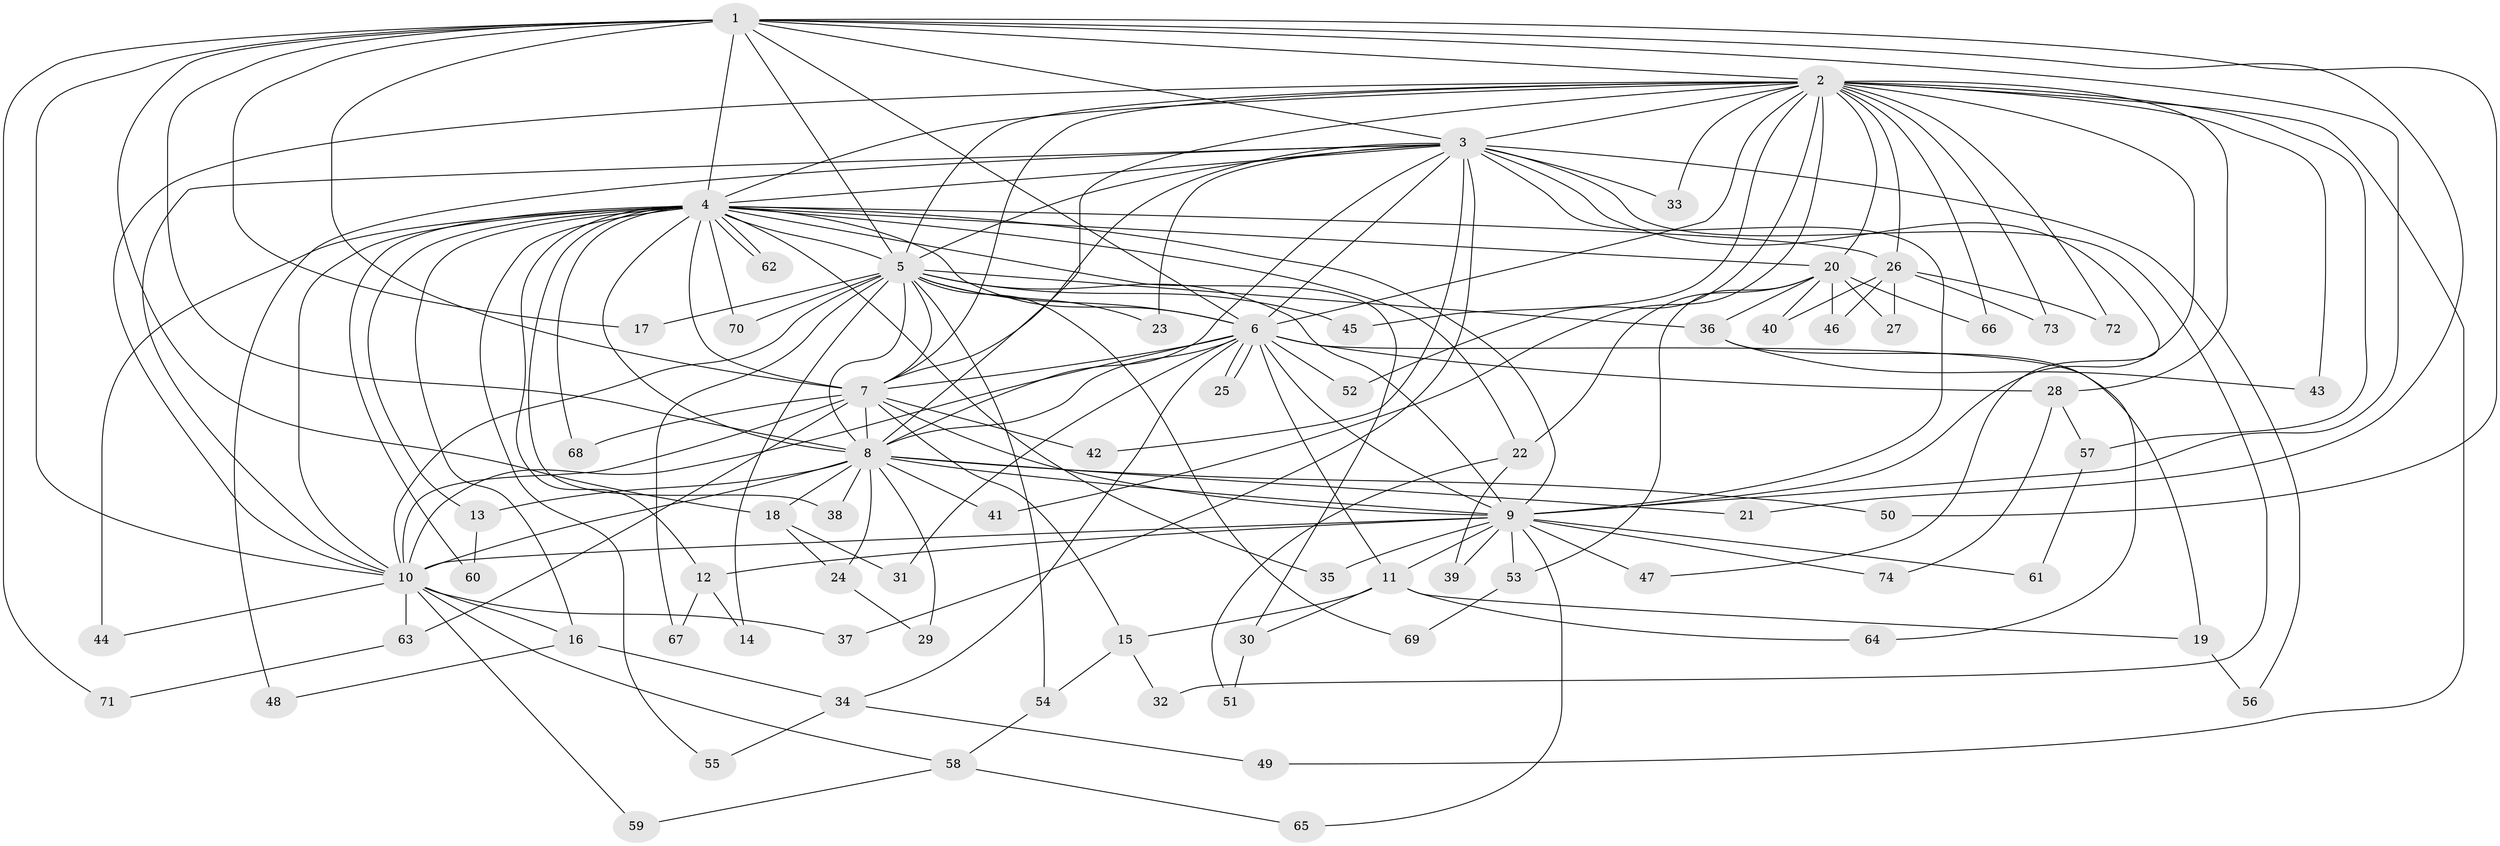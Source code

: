 // Generated by graph-tools (version 1.1) at 2025/01/03/09/25 03:01:22]
// undirected, 74 vertices, 173 edges
graph export_dot {
graph [start="1"]
  node [color=gray90,style=filled];
  1;
  2;
  3;
  4;
  5;
  6;
  7;
  8;
  9;
  10;
  11;
  12;
  13;
  14;
  15;
  16;
  17;
  18;
  19;
  20;
  21;
  22;
  23;
  24;
  25;
  26;
  27;
  28;
  29;
  30;
  31;
  32;
  33;
  34;
  35;
  36;
  37;
  38;
  39;
  40;
  41;
  42;
  43;
  44;
  45;
  46;
  47;
  48;
  49;
  50;
  51;
  52;
  53;
  54;
  55;
  56;
  57;
  58;
  59;
  60;
  61;
  62;
  63;
  64;
  65;
  66;
  67;
  68;
  69;
  70;
  71;
  72;
  73;
  74;
  1 -- 2;
  1 -- 3;
  1 -- 4;
  1 -- 5;
  1 -- 6;
  1 -- 7;
  1 -- 8;
  1 -- 9;
  1 -- 10;
  1 -- 17;
  1 -- 18;
  1 -- 21;
  1 -- 50;
  1 -- 71;
  2 -- 3;
  2 -- 4;
  2 -- 5;
  2 -- 6;
  2 -- 7;
  2 -- 8;
  2 -- 9;
  2 -- 10;
  2 -- 20;
  2 -- 26;
  2 -- 28;
  2 -- 33;
  2 -- 41;
  2 -- 43;
  2 -- 45;
  2 -- 49;
  2 -- 52;
  2 -- 57;
  2 -- 66;
  2 -- 72;
  2 -- 73;
  3 -- 4;
  3 -- 5;
  3 -- 6;
  3 -- 7;
  3 -- 8;
  3 -- 9;
  3 -- 10;
  3 -- 23;
  3 -- 32;
  3 -- 33;
  3 -- 37;
  3 -- 42;
  3 -- 47;
  3 -- 48;
  3 -- 56;
  4 -- 5;
  4 -- 6;
  4 -- 7;
  4 -- 8;
  4 -- 9;
  4 -- 10;
  4 -- 12;
  4 -- 13;
  4 -- 16;
  4 -- 20;
  4 -- 22;
  4 -- 26;
  4 -- 30;
  4 -- 35;
  4 -- 38;
  4 -- 44;
  4 -- 55;
  4 -- 60;
  4 -- 62;
  4 -- 62;
  4 -- 68;
  4 -- 70;
  5 -- 6;
  5 -- 7;
  5 -- 8;
  5 -- 9;
  5 -- 10;
  5 -- 14;
  5 -- 17;
  5 -- 23;
  5 -- 36;
  5 -- 45;
  5 -- 54;
  5 -- 67;
  5 -- 69;
  5 -- 70;
  6 -- 7;
  6 -- 8;
  6 -- 9;
  6 -- 10;
  6 -- 11;
  6 -- 19;
  6 -- 25;
  6 -- 25;
  6 -- 28;
  6 -- 31;
  6 -- 34;
  6 -- 52;
  7 -- 8;
  7 -- 9;
  7 -- 10;
  7 -- 15;
  7 -- 42;
  7 -- 63;
  7 -- 68;
  8 -- 9;
  8 -- 10;
  8 -- 13;
  8 -- 18;
  8 -- 21;
  8 -- 24;
  8 -- 29;
  8 -- 38;
  8 -- 41;
  8 -- 50;
  9 -- 10;
  9 -- 11;
  9 -- 12;
  9 -- 35;
  9 -- 39;
  9 -- 47;
  9 -- 53;
  9 -- 61;
  9 -- 65;
  9 -- 74;
  10 -- 16;
  10 -- 37;
  10 -- 44;
  10 -- 58;
  10 -- 59;
  10 -- 63;
  11 -- 15;
  11 -- 19;
  11 -- 30;
  11 -- 64;
  12 -- 14;
  12 -- 67;
  13 -- 60;
  15 -- 32;
  15 -- 54;
  16 -- 34;
  16 -- 48;
  18 -- 24;
  18 -- 31;
  19 -- 56;
  20 -- 22;
  20 -- 27;
  20 -- 36;
  20 -- 40;
  20 -- 46;
  20 -- 53;
  20 -- 66;
  22 -- 39;
  22 -- 51;
  24 -- 29;
  26 -- 27;
  26 -- 40;
  26 -- 46;
  26 -- 72;
  26 -- 73;
  28 -- 57;
  28 -- 74;
  30 -- 51;
  34 -- 49;
  34 -- 55;
  36 -- 43;
  36 -- 64;
  53 -- 69;
  54 -- 58;
  57 -- 61;
  58 -- 59;
  58 -- 65;
  63 -- 71;
}
